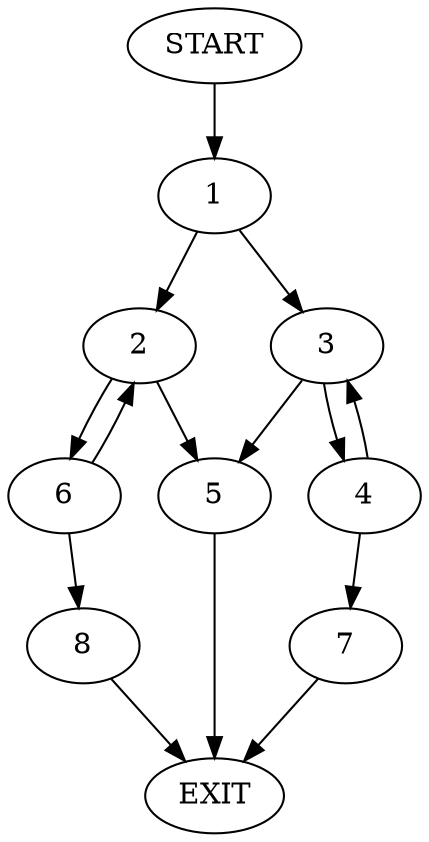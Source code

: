 digraph {
0 [label="START"]
9 [label="EXIT"]
0 -> 1
1 -> 2
1 -> 3
3 -> 4
3 -> 5
2 -> 6
2 -> 5
4 -> 7
4 -> 3
5 -> 9
7 -> 9
6 -> 8
6 -> 2
8 -> 9
}
